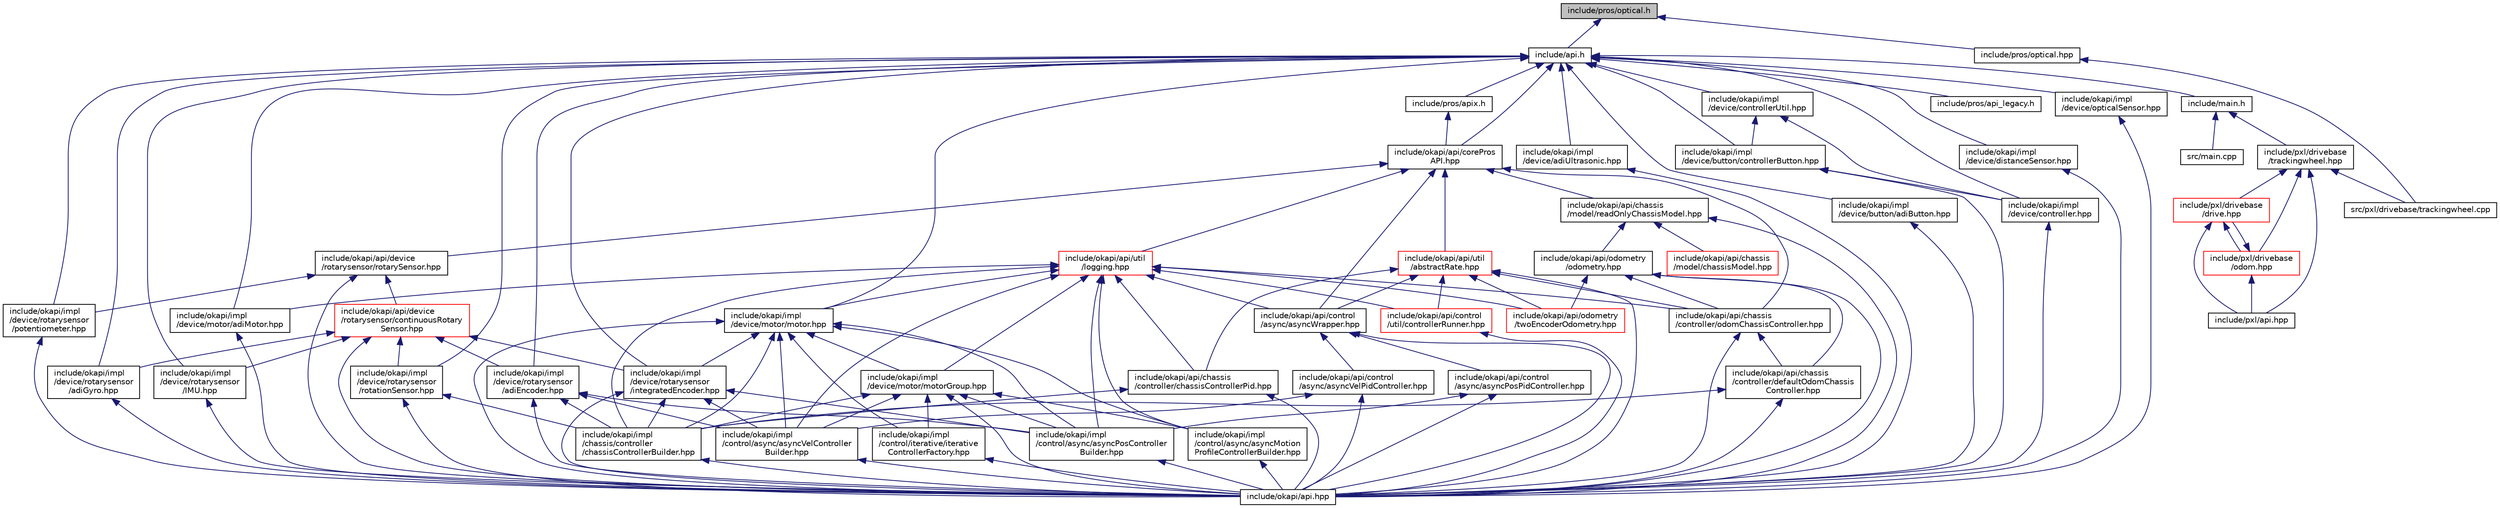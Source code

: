 digraph "include/pros/optical.h"
{
 // LATEX_PDF_SIZE
  edge [fontname="Helvetica",fontsize="10",labelfontname="Helvetica",labelfontsize="10"];
  node [fontname="Helvetica",fontsize="10",shape=record];
  Node1 [label="include/pros/optical.h",height=0.2,width=0.4,color="black", fillcolor="grey75", style="filled", fontcolor="black",tooltip=" "];
  Node1 -> Node2 [dir="back",color="midnightblue",fontsize="10",style="solid"];
  Node2 [label="include/api.h",height=0.2,width=0.4,color="black", fillcolor="white", style="filled",URL="$api_8h.html",tooltip=" "];
  Node2 -> Node3 [dir="back",color="midnightblue",fontsize="10",style="solid"];
  Node3 [label="include/main.h",height=0.2,width=0.4,color="black", fillcolor="white", style="filled",URL="$main_8h.html",tooltip=" "];
  Node3 -> Node4 [dir="back",color="midnightblue",fontsize="10",style="solid"];
  Node4 [label="include/pxl/drivebase\l/trackingwheel.hpp",height=0.2,width=0.4,color="black", fillcolor="white", style="filled",URL="$trackingwheel_8hpp.html",tooltip=" "];
  Node4 -> Node5 [dir="back",color="midnightblue",fontsize="10",style="solid"];
  Node5 [label="include/pxl/api.hpp",height=0.2,width=0.4,color="black", fillcolor="white", style="filled",URL="$pxl_2api_8hpp.html",tooltip=" "];
  Node4 -> Node6 [dir="back",color="midnightblue",fontsize="10",style="solid"];
  Node6 [label="include/pxl/drivebase\l/drive.hpp",height=0.2,width=0.4,color="red", fillcolor="white", style="filled",URL="$drive_8hpp.html",tooltip=" "];
  Node6 -> Node5 [dir="back",color="midnightblue",fontsize="10",style="solid"];
  Node6 -> Node7 [dir="back",color="midnightblue",fontsize="10",style="solid"];
  Node7 [label="include/pxl/drivebase\l/odom.hpp",height=0.2,width=0.4,color="red", fillcolor="white", style="filled",URL="$odom_8hpp.html",tooltip=" "];
  Node7 -> Node5 [dir="back",color="midnightblue",fontsize="10",style="solid"];
  Node7 -> Node6 [dir="back",color="midnightblue",fontsize="10",style="solid"];
  Node4 -> Node7 [dir="back",color="midnightblue",fontsize="10",style="solid"];
  Node4 -> Node10 [dir="back",color="midnightblue",fontsize="10",style="solid"];
  Node10 [label="src/pxl/drivebase/trackingwheel.cpp",height=0.2,width=0.4,color="black", fillcolor="white", style="filled",URL="$trackingwheel_8cpp.html",tooltip=" "];
  Node3 -> Node11 [dir="back",color="midnightblue",fontsize="10",style="solid"];
  Node11 [label="src/main.cpp",height=0.2,width=0.4,color="black", fillcolor="white", style="filled",URL="$main_8cpp.html",tooltip=" "];
  Node2 -> Node12 [dir="back",color="midnightblue",fontsize="10",style="solid"];
  Node12 [label="include/okapi/api/corePros\lAPI.hpp",height=0.2,width=0.4,color="black", fillcolor="white", style="filled",URL="$coreProsAPI_8hpp.html",tooltip=" "];
  Node12 -> Node13 [dir="back",color="midnightblue",fontsize="10",style="solid"];
  Node13 [label="include/okapi/api/chassis\l/controller/odomChassisController.hpp",height=0.2,width=0.4,color="black", fillcolor="white", style="filled",URL="$odomChassisController_8hpp.html",tooltip=" "];
  Node13 -> Node14 [dir="back",color="midnightblue",fontsize="10",style="solid"];
  Node14 [label="include/okapi/api/chassis\l/controller/defaultOdomChassis\lController.hpp",height=0.2,width=0.4,color="black", fillcolor="white", style="filled",URL="$defaultOdomChassisController_8hpp.html",tooltip=" "];
  Node14 -> Node15 [dir="back",color="midnightblue",fontsize="10",style="solid"];
  Node15 [label="include/okapi/api.hpp",height=0.2,width=0.4,color="black", fillcolor="white", style="filled",URL="$okapi_2api_8hpp.html",tooltip=" "];
  Node14 -> Node16 [dir="back",color="midnightblue",fontsize="10",style="solid"];
  Node16 [label="include/okapi/impl\l/chassis/controller\l/chassisControllerBuilder.hpp",height=0.2,width=0.4,color="black", fillcolor="white", style="filled",URL="$chassisControllerBuilder_8hpp.html",tooltip=" "];
  Node16 -> Node15 [dir="back",color="midnightblue",fontsize="10",style="solid"];
  Node13 -> Node15 [dir="back",color="midnightblue",fontsize="10",style="solid"];
  Node12 -> Node17 [dir="back",color="midnightblue",fontsize="10",style="solid"];
  Node17 [label="include/okapi/api/chassis\l/model/readOnlyChassisModel.hpp",height=0.2,width=0.4,color="black", fillcolor="white", style="filled",URL="$readOnlyChassisModel_8hpp.html",tooltip=" "];
  Node17 -> Node18 [dir="back",color="midnightblue",fontsize="10",style="solid"];
  Node18 [label="include/okapi/api/chassis\l/model/chassisModel.hpp",height=0.2,width=0.4,color="red", fillcolor="white", style="filled",URL="$chassisModel_8hpp.html",tooltip=" "];
  Node17 -> Node30 [dir="back",color="midnightblue",fontsize="10",style="solid"];
  Node30 [label="include/okapi/api/odometry\l/odometry.hpp",height=0.2,width=0.4,color="black", fillcolor="white", style="filled",URL="$odometry_8hpp.html",tooltip=" "];
  Node30 -> Node14 [dir="back",color="midnightblue",fontsize="10",style="solid"];
  Node30 -> Node13 [dir="back",color="midnightblue",fontsize="10",style="solid"];
  Node30 -> Node31 [dir="back",color="midnightblue",fontsize="10",style="solid"];
  Node31 [label="include/okapi/api/odometry\l/twoEncoderOdometry.hpp",height=0.2,width=0.4,color="red", fillcolor="white", style="filled",URL="$twoEncoderOdometry_8hpp.html",tooltip=" "];
  Node30 -> Node15 [dir="back",color="midnightblue",fontsize="10",style="solid"];
  Node17 -> Node15 [dir="back",color="midnightblue",fontsize="10",style="solid"];
  Node12 -> Node32 [dir="back",color="midnightblue",fontsize="10",style="solid"];
  Node32 [label="include/okapi/api/control\l/async/asyncWrapper.hpp",height=0.2,width=0.4,color="black", fillcolor="white", style="filled",URL="$asyncWrapper_8hpp.html",tooltip=" "];
  Node32 -> Node33 [dir="back",color="midnightblue",fontsize="10",style="solid"];
  Node33 [label="include/okapi/api/control\l/async/asyncPosPidController.hpp",height=0.2,width=0.4,color="black", fillcolor="white", style="filled",URL="$asyncPosPidController_8hpp.html",tooltip=" "];
  Node33 -> Node15 [dir="back",color="midnightblue",fontsize="10",style="solid"];
  Node33 -> Node34 [dir="back",color="midnightblue",fontsize="10",style="solid"];
  Node34 [label="include/okapi/impl\l/control/async/asyncPosController\lBuilder.hpp",height=0.2,width=0.4,color="black", fillcolor="white", style="filled",URL="$asyncPosControllerBuilder_8hpp.html",tooltip=" "];
  Node34 -> Node15 [dir="back",color="midnightblue",fontsize="10",style="solid"];
  Node32 -> Node35 [dir="back",color="midnightblue",fontsize="10",style="solid"];
  Node35 [label="include/okapi/api/control\l/async/asyncVelPidController.hpp",height=0.2,width=0.4,color="black", fillcolor="white", style="filled",URL="$asyncVelPidController_8hpp.html",tooltip=" "];
  Node35 -> Node15 [dir="back",color="midnightblue",fontsize="10",style="solid"];
  Node35 -> Node36 [dir="back",color="midnightblue",fontsize="10",style="solid"];
  Node36 [label="include/okapi/impl\l/control/async/asyncVelController\lBuilder.hpp",height=0.2,width=0.4,color="black", fillcolor="white", style="filled",URL="$asyncVelControllerBuilder_8hpp.html",tooltip=" "];
  Node36 -> Node15 [dir="back",color="midnightblue",fontsize="10",style="solid"];
  Node32 -> Node15 [dir="back",color="midnightblue",fontsize="10",style="solid"];
  Node12 -> Node37 [dir="back",color="midnightblue",fontsize="10",style="solid"];
  Node37 [label="include/okapi/api/device\l/rotarysensor/rotarySensor.hpp",height=0.2,width=0.4,color="black", fillcolor="white", style="filled",URL="$rotarySensor_8hpp.html",tooltip=" "];
  Node37 -> Node38 [dir="back",color="midnightblue",fontsize="10",style="solid"];
  Node38 [label="include/okapi/api/device\l/rotarysensor/continuousRotary\lSensor.hpp",height=0.2,width=0.4,color="red", fillcolor="white", style="filled",URL="$continuousRotarySensor_8hpp.html",tooltip=" "];
  Node38 -> Node15 [dir="back",color="midnightblue",fontsize="10",style="solid"];
  Node38 -> Node62 [dir="back",color="midnightblue",fontsize="10",style="solid"];
  Node62 [label="include/okapi/impl\l/device/rotarysensor\l/adiEncoder.hpp",height=0.2,width=0.4,color="black", fillcolor="white", style="filled",URL="$adiEncoder_8hpp.html",tooltip=" "];
  Node62 -> Node15 [dir="back",color="midnightblue",fontsize="10",style="solid"];
  Node62 -> Node16 [dir="back",color="midnightblue",fontsize="10",style="solid"];
  Node62 -> Node34 [dir="back",color="midnightblue",fontsize="10",style="solid"];
  Node62 -> Node36 [dir="back",color="midnightblue",fontsize="10",style="solid"];
  Node38 -> Node63 [dir="back",color="midnightblue",fontsize="10",style="solid"];
  Node63 [label="include/okapi/impl\l/device/rotarysensor\l/adiGyro.hpp",height=0.2,width=0.4,color="black", fillcolor="white", style="filled",URL="$adiGyro_8hpp.html",tooltip=" "];
  Node63 -> Node15 [dir="back",color="midnightblue",fontsize="10",style="solid"];
  Node38 -> Node64 [dir="back",color="midnightblue",fontsize="10",style="solid"];
  Node64 [label="include/okapi/impl\l/device/rotarysensor\l/IMU.hpp",height=0.2,width=0.4,color="black", fillcolor="white", style="filled",URL="$IMU_8hpp.html",tooltip=" "];
  Node64 -> Node15 [dir="back",color="midnightblue",fontsize="10",style="solid"];
  Node38 -> Node61 [dir="back",color="midnightblue",fontsize="10",style="solid"];
  Node61 [label="include/okapi/impl\l/device/rotarysensor\l/integratedEncoder.hpp",height=0.2,width=0.4,color="black", fillcolor="white", style="filled",URL="$integratedEncoder_8hpp.html",tooltip=" "];
  Node61 -> Node15 [dir="back",color="midnightblue",fontsize="10",style="solid"];
  Node61 -> Node16 [dir="back",color="midnightblue",fontsize="10",style="solid"];
  Node61 -> Node34 [dir="back",color="midnightblue",fontsize="10",style="solid"];
  Node61 -> Node36 [dir="back",color="midnightblue",fontsize="10",style="solid"];
  Node38 -> Node65 [dir="back",color="midnightblue",fontsize="10",style="solid"];
  Node65 [label="include/okapi/impl\l/device/rotarysensor\l/rotationSensor.hpp",height=0.2,width=0.4,color="black", fillcolor="white", style="filled",URL="$rotationSensor_8hpp.html",tooltip=" "];
  Node65 -> Node15 [dir="back",color="midnightblue",fontsize="10",style="solid"];
  Node65 -> Node16 [dir="back",color="midnightblue",fontsize="10",style="solid"];
  Node37 -> Node15 [dir="back",color="midnightblue",fontsize="10",style="solid"];
  Node37 -> Node66 [dir="back",color="midnightblue",fontsize="10",style="solid"];
  Node66 [label="include/okapi/impl\l/device/rotarysensor\l/potentiometer.hpp",height=0.2,width=0.4,color="black", fillcolor="white", style="filled",URL="$potentiometer_8hpp.html",tooltip=" "];
  Node66 -> Node15 [dir="back",color="midnightblue",fontsize="10",style="solid"];
  Node12 -> Node67 [dir="back",color="midnightblue",fontsize="10",style="solid"];
  Node67 [label="include/okapi/api/util\l/abstractRate.hpp",height=0.2,width=0.4,color="red", fillcolor="white", style="filled",URL="$abstractRate_8hpp.html",tooltip=" "];
  Node67 -> Node21 [dir="back",color="midnightblue",fontsize="10",style="solid"];
  Node21 [label="include/okapi/api/chassis\l/controller/chassisControllerPid.hpp",height=0.2,width=0.4,color="black", fillcolor="white", style="filled",URL="$chassisControllerPid_8hpp.html",tooltip=" "];
  Node21 -> Node15 [dir="back",color="midnightblue",fontsize="10",style="solid"];
  Node21 -> Node16 [dir="back",color="midnightblue",fontsize="10",style="solid"];
  Node67 -> Node13 [dir="back",color="midnightblue",fontsize="10",style="solid"];
  Node67 -> Node32 [dir="back",color="midnightblue",fontsize="10",style="solid"];
  Node67 -> Node53 [dir="back",color="midnightblue",fontsize="10",style="solid"];
  Node53 [label="include/okapi/api/control\l/util/controllerRunner.hpp",height=0.2,width=0.4,color="red", fillcolor="white", style="filled",URL="$controllerRunner_8hpp.html",tooltip=" "];
  Node53 -> Node15 [dir="back",color="midnightblue",fontsize="10",style="solid"];
  Node67 -> Node31 [dir="back",color="midnightblue",fontsize="10",style="solid"];
  Node67 -> Node15 [dir="back",color="midnightblue",fontsize="10",style="solid"];
  Node12 -> Node47 [dir="back",color="midnightblue",fontsize="10",style="solid"];
  Node47 [label="include/okapi/api/util\l/logging.hpp",height=0.2,width=0.4,color="red", fillcolor="white", style="filled",URL="$logging_8hpp.html",tooltip=" "];
  Node47 -> Node21 [dir="back",color="midnightblue",fontsize="10",style="solid"];
  Node47 -> Node13 [dir="back",color="midnightblue",fontsize="10",style="solid"];
  Node47 -> Node32 [dir="back",color="midnightblue",fontsize="10",style="solid"];
  Node47 -> Node53 [dir="back",color="midnightblue",fontsize="10",style="solid"];
  Node47 -> Node31 [dir="back",color="midnightblue",fontsize="10",style="solid"];
  Node47 -> Node16 [dir="back",color="midnightblue",fontsize="10",style="solid"];
  Node47 -> Node22 [dir="back",color="midnightblue",fontsize="10",style="solid"];
  Node22 [label="include/okapi/impl\l/control/async/asyncMotion\lProfileControllerBuilder.hpp",height=0.2,width=0.4,color="black", fillcolor="white", style="filled",URL="$asyncMotionProfileControllerBuilder_8hpp.html",tooltip=" "];
  Node22 -> Node15 [dir="back",color="midnightblue",fontsize="10",style="solid"];
  Node47 -> Node34 [dir="back",color="midnightblue",fontsize="10",style="solid"];
  Node47 -> Node36 [dir="back",color="midnightblue",fontsize="10",style="solid"];
  Node47 -> Node58 [dir="back",color="midnightblue",fontsize="10",style="solid"];
  Node58 [label="include/okapi/impl\l/device/motor/adiMotor.hpp",height=0.2,width=0.4,color="black", fillcolor="white", style="filled",URL="$adiMotor_8hpp.html",tooltip=" "];
  Node58 -> Node15 [dir="back",color="midnightblue",fontsize="10",style="solid"];
  Node47 -> Node59 [dir="back",color="midnightblue",fontsize="10",style="solid"];
  Node59 [label="include/okapi/impl\l/device/motor/motor.hpp",height=0.2,width=0.4,color="black", fillcolor="white", style="filled",URL="$motor_8hpp.html",tooltip=" "];
  Node59 -> Node15 [dir="back",color="midnightblue",fontsize="10",style="solid"];
  Node59 -> Node16 [dir="back",color="midnightblue",fontsize="10",style="solid"];
  Node59 -> Node22 [dir="back",color="midnightblue",fontsize="10",style="solid"];
  Node59 -> Node34 [dir="back",color="midnightblue",fontsize="10",style="solid"];
  Node59 -> Node36 [dir="back",color="midnightblue",fontsize="10",style="solid"];
  Node59 -> Node44 [dir="back",color="midnightblue",fontsize="10",style="solid"];
  Node44 [label="include/okapi/impl\l/control/iterative/iterative\lControllerFactory.hpp",height=0.2,width=0.4,color="black", fillcolor="white", style="filled",URL="$iterativeControllerFactory_8hpp.html",tooltip=" "];
  Node44 -> Node15 [dir="back",color="midnightblue",fontsize="10",style="solid"];
  Node59 -> Node60 [dir="back",color="midnightblue",fontsize="10",style="solid"];
  Node60 [label="include/okapi/impl\l/device/motor/motorGroup.hpp",height=0.2,width=0.4,color="black", fillcolor="white", style="filled",URL="$motorGroup_8hpp.html",tooltip=" "];
  Node60 -> Node15 [dir="back",color="midnightblue",fontsize="10",style="solid"];
  Node60 -> Node16 [dir="back",color="midnightblue",fontsize="10",style="solid"];
  Node60 -> Node22 [dir="back",color="midnightblue",fontsize="10",style="solid"];
  Node60 -> Node34 [dir="back",color="midnightblue",fontsize="10",style="solid"];
  Node60 -> Node36 [dir="back",color="midnightblue",fontsize="10",style="solid"];
  Node60 -> Node44 [dir="back",color="midnightblue",fontsize="10",style="solid"];
  Node59 -> Node61 [dir="back",color="midnightblue",fontsize="10",style="solid"];
  Node47 -> Node60 [dir="back",color="midnightblue",fontsize="10",style="solid"];
  Node2 -> Node72 [dir="back",color="midnightblue",fontsize="10",style="solid"];
  Node72 [label="include/okapi/impl\l/device/adiUltrasonic.hpp",height=0.2,width=0.4,color="black", fillcolor="white", style="filled",URL="$adiUltrasonic_8hpp.html",tooltip=" "];
  Node72 -> Node15 [dir="back",color="midnightblue",fontsize="10",style="solid"];
  Node2 -> Node73 [dir="back",color="midnightblue",fontsize="10",style="solid"];
  Node73 [label="include/okapi/impl\l/device/button/adiButton.hpp",height=0.2,width=0.4,color="black", fillcolor="white", style="filled",URL="$adiButton_8hpp.html",tooltip=" "];
  Node73 -> Node15 [dir="back",color="midnightblue",fontsize="10",style="solid"];
  Node2 -> Node74 [dir="back",color="midnightblue",fontsize="10",style="solid"];
  Node74 [label="include/okapi/impl\l/device/button/controllerButton.hpp",height=0.2,width=0.4,color="black", fillcolor="white", style="filled",URL="$controllerButton_8hpp.html",tooltip=" "];
  Node74 -> Node15 [dir="back",color="midnightblue",fontsize="10",style="solid"];
  Node74 -> Node75 [dir="back",color="midnightblue",fontsize="10",style="solid"];
  Node75 [label="include/okapi/impl\l/device/controller.hpp",height=0.2,width=0.4,color="black", fillcolor="white", style="filled",URL="$controller_8hpp.html",tooltip=" "];
  Node75 -> Node15 [dir="back",color="midnightblue",fontsize="10",style="solid"];
  Node2 -> Node75 [dir="back",color="midnightblue",fontsize="10",style="solid"];
  Node2 -> Node76 [dir="back",color="midnightblue",fontsize="10",style="solid"];
  Node76 [label="include/okapi/impl\l/device/controllerUtil.hpp",height=0.2,width=0.4,color="black", fillcolor="white", style="filled",URL="$controllerUtil_8hpp.html",tooltip=" "];
  Node76 -> Node74 [dir="back",color="midnightblue",fontsize="10",style="solid"];
  Node76 -> Node75 [dir="back",color="midnightblue",fontsize="10",style="solid"];
  Node2 -> Node77 [dir="back",color="midnightblue",fontsize="10",style="solid"];
  Node77 [label="include/okapi/impl\l/device/distanceSensor.hpp",height=0.2,width=0.4,color="black", fillcolor="white", style="filled",URL="$distanceSensor_8hpp.html",tooltip=" "];
  Node77 -> Node15 [dir="back",color="midnightblue",fontsize="10",style="solid"];
  Node2 -> Node58 [dir="back",color="midnightblue",fontsize="10",style="solid"];
  Node2 -> Node59 [dir="back",color="midnightblue",fontsize="10",style="solid"];
  Node2 -> Node78 [dir="back",color="midnightblue",fontsize="10",style="solid"];
  Node78 [label="include/okapi/impl\l/device/opticalSensor.hpp",height=0.2,width=0.4,color="black", fillcolor="white", style="filled",URL="$opticalSensor_8hpp.html",tooltip=" "];
  Node78 -> Node15 [dir="back",color="midnightblue",fontsize="10",style="solid"];
  Node2 -> Node62 [dir="back",color="midnightblue",fontsize="10",style="solid"];
  Node2 -> Node63 [dir="back",color="midnightblue",fontsize="10",style="solid"];
  Node2 -> Node64 [dir="back",color="midnightblue",fontsize="10",style="solid"];
  Node2 -> Node61 [dir="back",color="midnightblue",fontsize="10",style="solid"];
  Node2 -> Node66 [dir="back",color="midnightblue",fontsize="10",style="solid"];
  Node2 -> Node65 [dir="back",color="midnightblue",fontsize="10",style="solid"];
  Node2 -> Node79 [dir="back",color="midnightblue",fontsize="10",style="solid"];
  Node79 [label="include/pros/api_legacy.h",height=0.2,width=0.4,color="black", fillcolor="white", style="filled",URL="$api__legacy_8h.html",tooltip=" "];
  Node2 -> Node80 [dir="back",color="midnightblue",fontsize="10",style="solid"];
  Node80 [label="include/pros/apix.h",height=0.2,width=0.4,color="black", fillcolor="white", style="filled",URL="$apix_8h.html",tooltip=" "];
  Node80 -> Node12 [dir="back",color="midnightblue",fontsize="10",style="solid"];
  Node1 -> Node81 [dir="back",color="midnightblue",fontsize="10",style="solid"];
  Node81 [label="include/pros/optical.hpp",height=0.2,width=0.4,color="black", fillcolor="white", style="filled",URL="$optical_8hpp.html",tooltip=" "];
  Node81 -> Node10 [dir="back",color="midnightblue",fontsize="10",style="solid"];
}
